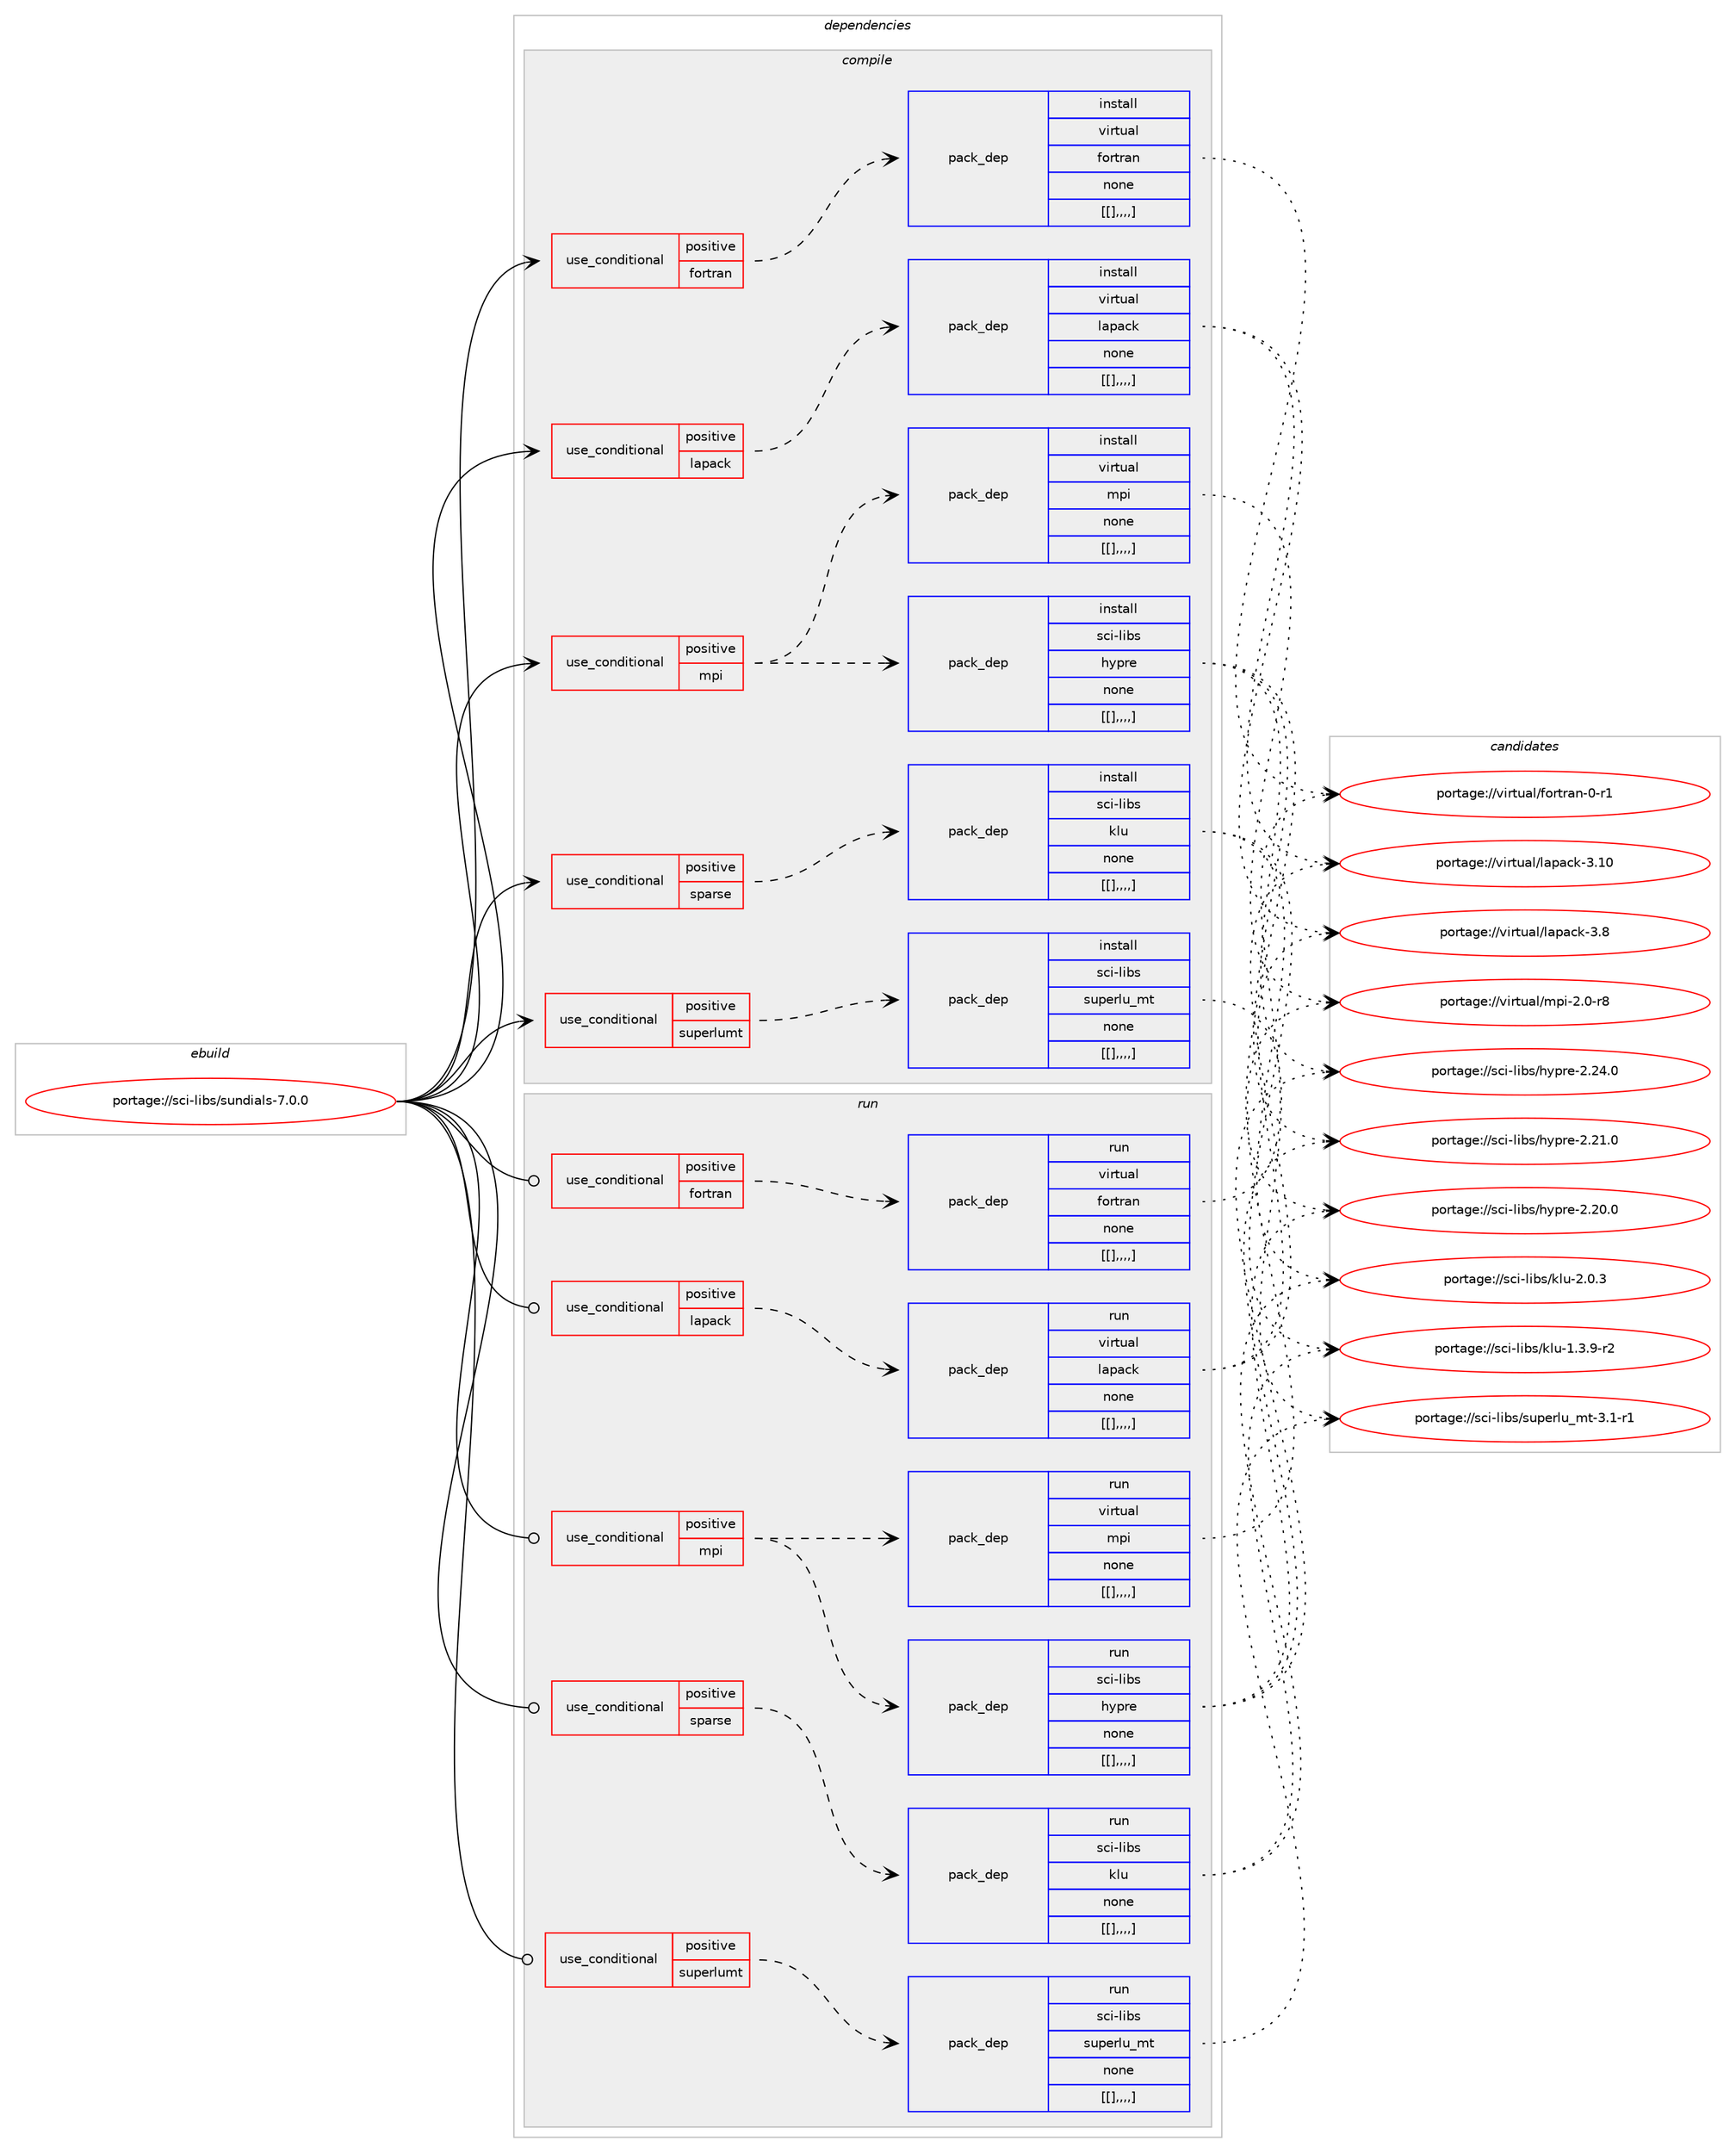 digraph prolog {

# *************
# Graph options
# *************

newrank=true;
concentrate=true;
compound=true;
graph [rankdir=LR,fontname=Helvetica,fontsize=10,ranksep=1.5];#, ranksep=2.5, nodesep=0.2];
edge  [arrowhead=vee];
node  [fontname=Helvetica,fontsize=10];

# **********
# The ebuild
# **********

subgraph cluster_leftcol {
color=gray;
label=<<i>ebuild</i>>;
id [label="portage://sci-libs/sundials-7.0.0", color=red, width=4, href="../sci-libs/sundials-7.0.0.svg"];
}

# ****************
# The dependencies
# ****************

subgraph cluster_midcol {
color=gray;
label=<<i>dependencies</i>>;
subgraph cluster_compile {
fillcolor="#eeeeee";
style=filled;
label=<<i>compile</i>>;
subgraph cond111467 {
dependency421947 [label=<<TABLE BORDER="0" CELLBORDER="1" CELLSPACING="0" CELLPADDING="4"><TR><TD ROWSPAN="3" CELLPADDING="10">use_conditional</TD></TR><TR><TD>positive</TD></TR><TR><TD>fortran</TD></TR></TABLE>>, shape=none, color=red];
subgraph pack307472 {
dependency421948 [label=<<TABLE BORDER="0" CELLBORDER="1" CELLSPACING="0" CELLPADDING="4" WIDTH="220"><TR><TD ROWSPAN="6" CELLPADDING="30">pack_dep</TD></TR><TR><TD WIDTH="110">install</TD></TR><TR><TD>virtual</TD></TR><TR><TD>fortran</TD></TR><TR><TD>none</TD></TR><TR><TD>[[],,,,]</TD></TR></TABLE>>, shape=none, color=blue];
}
dependency421947:e -> dependency421948:w [weight=20,style="dashed",arrowhead="vee"];
}
id:e -> dependency421947:w [weight=20,style="solid",arrowhead="vee"];
subgraph cond111468 {
dependency421949 [label=<<TABLE BORDER="0" CELLBORDER="1" CELLSPACING="0" CELLPADDING="4"><TR><TD ROWSPAN="3" CELLPADDING="10">use_conditional</TD></TR><TR><TD>positive</TD></TR><TR><TD>lapack</TD></TR></TABLE>>, shape=none, color=red];
subgraph pack307473 {
dependency421950 [label=<<TABLE BORDER="0" CELLBORDER="1" CELLSPACING="0" CELLPADDING="4" WIDTH="220"><TR><TD ROWSPAN="6" CELLPADDING="30">pack_dep</TD></TR><TR><TD WIDTH="110">install</TD></TR><TR><TD>virtual</TD></TR><TR><TD>lapack</TD></TR><TR><TD>none</TD></TR><TR><TD>[[],,,,]</TD></TR></TABLE>>, shape=none, color=blue];
}
dependency421949:e -> dependency421950:w [weight=20,style="dashed",arrowhead="vee"];
}
id:e -> dependency421949:w [weight=20,style="solid",arrowhead="vee"];
subgraph cond111469 {
dependency421951 [label=<<TABLE BORDER="0" CELLBORDER="1" CELLSPACING="0" CELLPADDING="4"><TR><TD ROWSPAN="3" CELLPADDING="10">use_conditional</TD></TR><TR><TD>positive</TD></TR><TR><TD>mpi</TD></TR></TABLE>>, shape=none, color=red];
subgraph pack307474 {
dependency421952 [label=<<TABLE BORDER="0" CELLBORDER="1" CELLSPACING="0" CELLPADDING="4" WIDTH="220"><TR><TD ROWSPAN="6" CELLPADDING="30">pack_dep</TD></TR><TR><TD WIDTH="110">install</TD></TR><TR><TD>sci-libs</TD></TR><TR><TD>hypre</TD></TR><TR><TD>none</TD></TR><TR><TD>[[],,,,]</TD></TR></TABLE>>, shape=none, color=blue];
}
dependency421951:e -> dependency421952:w [weight=20,style="dashed",arrowhead="vee"];
subgraph pack307475 {
dependency421953 [label=<<TABLE BORDER="0" CELLBORDER="1" CELLSPACING="0" CELLPADDING="4" WIDTH="220"><TR><TD ROWSPAN="6" CELLPADDING="30">pack_dep</TD></TR><TR><TD WIDTH="110">install</TD></TR><TR><TD>virtual</TD></TR><TR><TD>mpi</TD></TR><TR><TD>none</TD></TR><TR><TD>[[],,,,]</TD></TR></TABLE>>, shape=none, color=blue];
}
dependency421951:e -> dependency421953:w [weight=20,style="dashed",arrowhead="vee"];
}
id:e -> dependency421951:w [weight=20,style="solid",arrowhead="vee"];
subgraph cond111470 {
dependency421954 [label=<<TABLE BORDER="0" CELLBORDER="1" CELLSPACING="0" CELLPADDING="4"><TR><TD ROWSPAN="3" CELLPADDING="10">use_conditional</TD></TR><TR><TD>positive</TD></TR><TR><TD>sparse</TD></TR></TABLE>>, shape=none, color=red];
subgraph pack307476 {
dependency421955 [label=<<TABLE BORDER="0" CELLBORDER="1" CELLSPACING="0" CELLPADDING="4" WIDTH="220"><TR><TD ROWSPAN="6" CELLPADDING="30">pack_dep</TD></TR><TR><TD WIDTH="110">install</TD></TR><TR><TD>sci-libs</TD></TR><TR><TD>klu</TD></TR><TR><TD>none</TD></TR><TR><TD>[[],,,,]</TD></TR></TABLE>>, shape=none, color=blue];
}
dependency421954:e -> dependency421955:w [weight=20,style="dashed",arrowhead="vee"];
}
id:e -> dependency421954:w [weight=20,style="solid",arrowhead="vee"];
subgraph cond111471 {
dependency421956 [label=<<TABLE BORDER="0" CELLBORDER="1" CELLSPACING="0" CELLPADDING="4"><TR><TD ROWSPAN="3" CELLPADDING="10">use_conditional</TD></TR><TR><TD>positive</TD></TR><TR><TD>superlumt</TD></TR></TABLE>>, shape=none, color=red];
subgraph pack307477 {
dependency421957 [label=<<TABLE BORDER="0" CELLBORDER="1" CELLSPACING="0" CELLPADDING="4" WIDTH="220"><TR><TD ROWSPAN="6" CELLPADDING="30">pack_dep</TD></TR><TR><TD WIDTH="110">install</TD></TR><TR><TD>sci-libs</TD></TR><TR><TD>superlu_mt</TD></TR><TR><TD>none</TD></TR><TR><TD>[[],,,,]</TD></TR></TABLE>>, shape=none, color=blue];
}
dependency421956:e -> dependency421957:w [weight=20,style="dashed",arrowhead="vee"];
}
id:e -> dependency421956:w [weight=20,style="solid",arrowhead="vee"];
}
subgraph cluster_compileandrun {
fillcolor="#eeeeee";
style=filled;
label=<<i>compile and run</i>>;
}
subgraph cluster_run {
fillcolor="#eeeeee";
style=filled;
label=<<i>run</i>>;
subgraph cond111472 {
dependency421958 [label=<<TABLE BORDER="0" CELLBORDER="1" CELLSPACING="0" CELLPADDING="4"><TR><TD ROWSPAN="3" CELLPADDING="10">use_conditional</TD></TR><TR><TD>positive</TD></TR><TR><TD>fortran</TD></TR></TABLE>>, shape=none, color=red];
subgraph pack307478 {
dependency421959 [label=<<TABLE BORDER="0" CELLBORDER="1" CELLSPACING="0" CELLPADDING="4" WIDTH="220"><TR><TD ROWSPAN="6" CELLPADDING="30">pack_dep</TD></TR><TR><TD WIDTH="110">run</TD></TR><TR><TD>virtual</TD></TR><TR><TD>fortran</TD></TR><TR><TD>none</TD></TR><TR><TD>[[],,,,]</TD></TR></TABLE>>, shape=none, color=blue];
}
dependency421958:e -> dependency421959:w [weight=20,style="dashed",arrowhead="vee"];
}
id:e -> dependency421958:w [weight=20,style="solid",arrowhead="odot"];
subgraph cond111473 {
dependency421960 [label=<<TABLE BORDER="0" CELLBORDER="1" CELLSPACING="0" CELLPADDING="4"><TR><TD ROWSPAN="3" CELLPADDING="10">use_conditional</TD></TR><TR><TD>positive</TD></TR><TR><TD>lapack</TD></TR></TABLE>>, shape=none, color=red];
subgraph pack307479 {
dependency421961 [label=<<TABLE BORDER="0" CELLBORDER="1" CELLSPACING="0" CELLPADDING="4" WIDTH="220"><TR><TD ROWSPAN="6" CELLPADDING="30">pack_dep</TD></TR><TR><TD WIDTH="110">run</TD></TR><TR><TD>virtual</TD></TR><TR><TD>lapack</TD></TR><TR><TD>none</TD></TR><TR><TD>[[],,,,]</TD></TR></TABLE>>, shape=none, color=blue];
}
dependency421960:e -> dependency421961:w [weight=20,style="dashed",arrowhead="vee"];
}
id:e -> dependency421960:w [weight=20,style="solid",arrowhead="odot"];
subgraph cond111474 {
dependency421962 [label=<<TABLE BORDER="0" CELLBORDER="1" CELLSPACING="0" CELLPADDING="4"><TR><TD ROWSPAN="3" CELLPADDING="10">use_conditional</TD></TR><TR><TD>positive</TD></TR><TR><TD>mpi</TD></TR></TABLE>>, shape=none, color=red];
subgraph pack307480 {
dependency421963 [label=<<TABLE BORDER="0" CELLBORDER="1" CELLSPACING="0" CELLPADDING="4" WIDTH="220"><TR><TD ROWSPAN="6" CELLPADDING="30">pack_dep</TD></TR><TR><TD WIDTH="110">run</TD></TR><TR><TD>sci-libs</TD></TR><TR><TD>hypre</TD></TR><TR><TD>none</TD></TR><TR><TD>[[],,,,]</TD></TR></TABLE>>, shape=none, color=blue];
}
dependency421962:e -> dependency421963:w [weight=20,style="dashed",arrowhead="vee"];
subgraph pack307481 {
dependency421964 [label=<<TABLE BORDER="0" CELLBORDER="1" CELLSPACING="0" CELLPADDING="4" WIDTH="220"><TR><TD ROWSPAN="6" CELLPADDING="30">pack_dep</TD></TR><TR><TD WIDTH="110">run</TD></TR><TR><TD>virtual</TD></TR><TR><TD>mpi</TD></TR><TR><TD>none</TD></TR><TR><TD>[[],,,,]</TD></TR></TABLE>>, shape=none, color=blue];
}
dependency421962:e -> dependency421964:w [weight=20,style="dashed",arrowhead="vee"];
}
id:e -> dependency421962:w [weight=20,style="solid",arrowhead="odot"];
subgraph cond111475 {
dependency421965 [label=<<TABLE BORDER="0" CELLBORDER="1" CELLSPACING="0" CELLPADDING="4"><TR><TD ROWSPAN="3" CELLPADDING="10">use_conditional</TD></TR><TR><TD>positive</TD></TR><TR><TD>sparse</TD></TR></TABLE>>, shape=none, color=red];
subgraph pack307482 {
dependency421966 [label=<<TABLE BORDER="0" CELLBORDER="1" CELLSPACING="0" CELLPADDING="4" WIDTH="220"><TR><TD ROWSPAN="6" CELLPADDING="30">pack_dep</TD></TR><TR><TD WIDTH="110">run</TD></TR><TR><TD>sci-libs</TD></TR><TR><TD>klu</TD></TR><TR><TD>none</TD></TR><TR><TD>[[],,,,]</TD></TR></TABLE>>, shape=none, color=blue];
}
dependency421965:e -> dependency421966:w [weight=20,style="dashed",arrowhead="vee"];
}
id:e -> dependency421965:w [weight=20,style="solid",arrowhead="odot"];
subgraph cond111476 {
dependency421967 [label=<<TABLE BORDER="0" CELLBORDER="1" CELLSPACING="0" CELLPADDING="4"><TR><TD ROWSPAN="3" CELLPADDING="10">use_conditional</TD></TR><TR><TD>positive</TD></TR><TR><TD>superlumt</TD></TR></TABLE>>, shape=none, color=red];
subgraph pack307483 {
dependency421968 [label=<<TABLE BORDER="0" CELLBORDER="1" CELLSPACING="0" CELLPADDING="4" WIDTH="220"><TR><TD ROWSPAN="6" CELLPADDING="30">pack_dep</TD></TR><TR><TD WIDTH="110">run</TD></TR><TR><TD>sci-libs</TD></TR><TR><TD>superlu_mt</TD></TR><TR><TD>none</TD></TR><TR><TD>[[],,,,]</TD></TR></TABLE>>, shape=none, color=blue];
}
dependency421967:e -> dependency421968:w [weight=20,style="dashed",arrowhead="vee"];
}
id:e -> dependency421967:w [weight=20,style="solid",arrowhead="odot"];
}
}

# **************
# The candidates
# **************

subgraph cluster_choices {
rank=same;
color=gray;
label=<<i>candidates</i>>;

subgraph choice307472 {
color=black;
nodesep=1;
choice11810511411611797108471021111141161149711045484511449 [label="portage://virtual/fortran-0-r1", color=red, width=4,href="../virtual/fortran-0-r1.svg"];
dependency421948:e -> choice11810511411611797108471021111141161149711045484511449:w [style=dotted,weight="100"];
}
subgraph choice307473 {
color=black;
nodesep=1;
choice11810511411611797108471089711297991074551464948 [label="portage://virtual/lapack-3.10", color=red, width=4,href="../virtual/lapack-3.10.svg"];
choice118105114116117971084710897112979910745514656 [label="portage://virtual/lapack-3.8", color=red, width=4,href="../virtual/lapack-3.8.svg"];
dependency421950:e -> choice11810511411611797108471089711297991074551464948:w [style=dotted,weight="100"];
dependency421950:e -> choice118105114116117971084710897112979910745514656:w [style=dotted,weight="100"];
}
subgraph choice307474 {
color=black;
nodesep=1;
choice1159910545108105981154710412111211410145504650524648 [label="portage://sci-libs/hypre-2.24.0", color=red, width=4,href="../sci-libs/hypre-2.24.0.svg"];
choice1159910545108105981154710412111211410145504650494648 [label="portage://sci-libs/hypre-2.21.0", color=red, width=4,href="../sci-libs/hypre-2.21.0.svg"];
choice1159910545108105981154710412111211410145504650484648 [label="portage://sci-libs/hypre-2.20.0", color=red, width=4,href="../sci-libs/hypre-2.20.0.svg"];
dependency421952:e -> choice1159910545108105981154710412111211410145504650524648:w [style=dotted,weight="100"];
dependency421952:e -> choice1159910545108105981154710412111211410145504650494648:w [style=dotted,weight="100"];
dependency421952:e -> choice1159910545108105981154710412111211410145504650484648:w [style=dotted,weight="100"];
}
subgraph choice307475 {
color=black;
nodesep=1;
choice1181051141161179710847109112105455046484511456 [label="portage://virtual/mpi-2.0-r8", color=red, width=4,href="../virtual/mpi-2.0-r8.svg"];
dependency421953:e -> choice1181051141161179710847109112105455046484511456:w [style=dotted,weight="100"];
}
subgraph choice307476 {
color=black;
nodesep=1;
choice11599105451081059811547107108117455046484651 [label="portage://sci-libs/klu-2.0.3", color=red, width=4,href="../sci-libs/klu-2.0.3.svg"];
choice115991054510810598115471071081174549465146574511450 [label="portage://sci-libs/klu-1.3.9-r2", color=red, width=4,href="../sci-libs/klu-1.3.9-r2.svg"];
dependency421955:e -> choice11599105451081059811547107108117455046484651:w [style=dotted,weight="100"];
dependency421955:e -> choice115991054510810598115471071081174549465146574511450:w [style=dotted,weight="100"];
}
subgraph choice307477 {
color=black;
nodesep=1;
choice1159910545108105981154711511711210111410811795109116455146494511449 [label="portage://sci-libs/superlu_mt-3.1-r1", color=red, width=4,href="../sci-libs/superlu_mt-3.1-r1.svg"];
dependency421957:e -> choice1159910545108105981154711511711210111410811795109116455146494511449:w [style=dotted,weight="100"];
}
subgraph choice307478 {
color=black;
nodesep=1;
choice11810511411611797108471021111141161149711045484511449 [label="portage://virtual/fortran-0-r1", color=red, width=4,href="../virtual/fortran-0-r1.svg"];
dependency421959:e -> choice11810511411611797108471021111141161149711045484511449:w [style=dotted,weight="100"];
}
subgraph choice307479 {
color=black;
nodesep=1;
choice11810511411611797108471089711297991074551464948 [label="portage://virtual/lapack-3.10", color=red, width=4,href="../virtual/lapack-3.10.svg"];
choice118105114116117971084710897112979910745514656 [label="portage://virtual/lapack-3.8", color=red, width=4,href="../virtual/lapack-3.8.svg"];
dependency421961:e -> choice11810511411611797108471089711297991074551464948:w [style=dotted,weight="100"];
dependency421961:e -> choice118105114116117971084710897112979910745514656:w [style=dotted,weight="100"];
}
subgraph choice307480 {
color=black;
nodesep=1;
choice1159910545108105981154710412111211410145504650524648 [label="portage://sci-libs/hypre-2.24.0", color=red, width=4,href="../sci-libs/hypre-2.24.0.svg"];
choice1159910545108105981154710412111211410145504650494648 [label="portage://sci-libs/hypre-2.21.0", color=red, width=4,href="../sci-libs/hypre-2.21.0.svg"];
choice1159910545108105981154710412111211410145504650484648 [label="portage://sci-libs/hypre-2.20.0", color=red, width=4,href="../sci-libs/hypre-2.20.0.svg"];
dependency421963:e -> choice1159910545108105981154710412111211410145504650524648:w [style=dotted,weight="100"];
dependency421963:e -> choice1159910545108105981154710412111211410145504650494648:w [style=dotted,weight="100"];
dependency421963:e -> choice1159910545108105981154710412111211410145504650484648:w [style=dotted,weight="100"];
}
subgraph choice307481 {
color=black;
nodesep=1;
choice1181051141161179710847109112105455046484511456 [label="portage://virtual/mpi-2.0-r8", color=red, width=4,href="../virtual/mpi-2.0-r8.svg"];
dependency421964:e -> choice1181051141161179710847109112105455046484511456:w [style=dotted,weight="100"];
}
subgraph choice307482 {
color=black;
nodesep=1;
choice11599105451081059811547107108117455046484651 [label="portage://sci-libs/klu-2.0.3", color=red, width=4,href="../sci-libs/klu-2.0.3.svg"];
choice115991054510810598115471071081174549465146574511450 [label="portage://sci-libs/klu-1.3.9-r2", color=red, width=4,href="../sci-libs/klu-1.3.9-r2.svg"];
dependency421966:e -> choice11599105451081059811547107108117455046484651:w [style=dotted,weight="100"];
dependency421966:e -> choice115991054510810598115471071081174549465146574511450:w [style=dotted,weight="100"];
}
subgraph choice307483 {
color=black;
nodesep=1;
choice1159910545108105981154711511711210111410811795109116455146494511449 [label="portage://sci-libs/superlu_mt-3.1-r1", color=red, width=4,href="../sci-libs/superlu_mt-3.1-r1.svg"];
dependency421968:e -> choice1159910545108105981154711511711210111410811795109116455146494511449:w [style=dotted,weight="100"];
}
}

}
